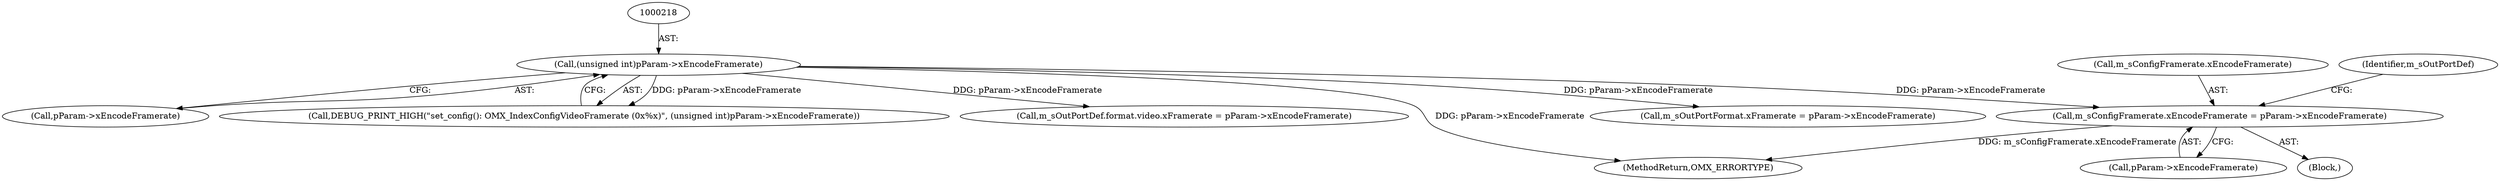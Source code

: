 digraph "0_Android_560ccdb509a7b86186fac0fce1b25bd9a3e6a6e8_6@pointer" {
"1000240" [label="(Call,m_sConfigFramerate.xEncodeFramerate = pParam->xEncodeFramerate)"];
"1000217" [label="(Call,(unsigned int)pParam->xEncodeFramerate)"];
"1000982" [label="(MethodReturn,OMX_ERRORTYPE)"];
"1000241" [label="(Call,m_sConfigFramerate.xEncodeFramerate)"];
"1000228" [label="(Block,)"];
"1000251" [label="(Identifier,m_sOutPortDef)"];
"1000240" [label="(Call,m_sConfigFramerate.xEncodeFramerate = pParam->xEncodeFramerate)"];
"1000258" [label="(Call,m_sOutPortFormat.xFramerate = pParam->xEncodeFramerate)"];
"1000219" [label="(Call,pParam->xEncodeFramerate)"];
"1000215" [label="(Call,DEBUG_PRINT_HIGH(\"set_config(): OMX_IndexConfigVideoFramerate (0x%x)\", (unsigned int)pParam->xEncodeFramerate))"];
"1000247" [label="(Call,m_sOutPortDef.format.video.xFramerate = pParam->xEncodeFramerate)"];
"1000244" [label="(Call,pParam->xEncodeFramerate)"];
"1000217" [label="(Call,(unsigned int)pParam->xEncodeFramerate)"];
"1000240" -> "1000228"  [label="AST: "];
"1000240" -> "1000244"  [label="CFG: "];
"1000241" -> "1000240"  [label="AST: "];
"1000244" -> "1000240"  [label="AST: "];
"1000251" -> "1000240"  [label="CFG: "];
"1000240" -> "1000982"  [label="DDG: m_sConfigFramerate.xEncodeFramerate"];
"1000217" -> "1000240"  [label="DDG: pParam->xEncodeFramerate"];
"1000217" -> "1000215"  [label="AST: "];
"1000217" -> "1000219"  [label="CFG: "];
"1000218" -> "1000217"  [label="AST: "];
"1000219" -> "1000217"  [label="AST: "];
"1000215" -> "1000217"  [label="CFG: "];
"1000217" -> "1000982"  [label="DDG: pParam->xEncodeFramerate"];
"1000217" -> "1000215"  [label="DDG: pParam->xEncodeFramerate"];
"1000217" -> "1000247"  [label="DDG: pParam->xEncodeFramerate"];
"1000217" -> "1000258"  [label="DDG: pParam->xEncodeFramerate"];
}
